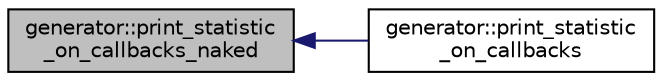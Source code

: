 digraph "generator::print_statistic_on_callbacks_naked"
{
  edge [fontname="Helvetica",fontsize="10",labelfontname="Helvetica",labelfontsize="10"];
  node [fontname="Helvetica",fontsize="10",shape=record];
  rankdir="LR";
  Node19087 [label="generator::print_statistic\l_on_callbacks_naked",height=0.2,width=0.4,color="black", fillcolor="grey75", style="filled", fontcolor="black"];
  Node19087 -> Node19088 [dir="back",color="midnightblue",fontsize="10",style="solid",fontname="Helvetica"];
  Node19088 [label="generator::print_statistic\l_on_callbacks",height=0.2,width=0.4,color="black", fillcolor="white", style="filled",URL="$d7/d73/classgenerator.html#aaed300cc45b7045e96ff4a95265c9a61"];
}
